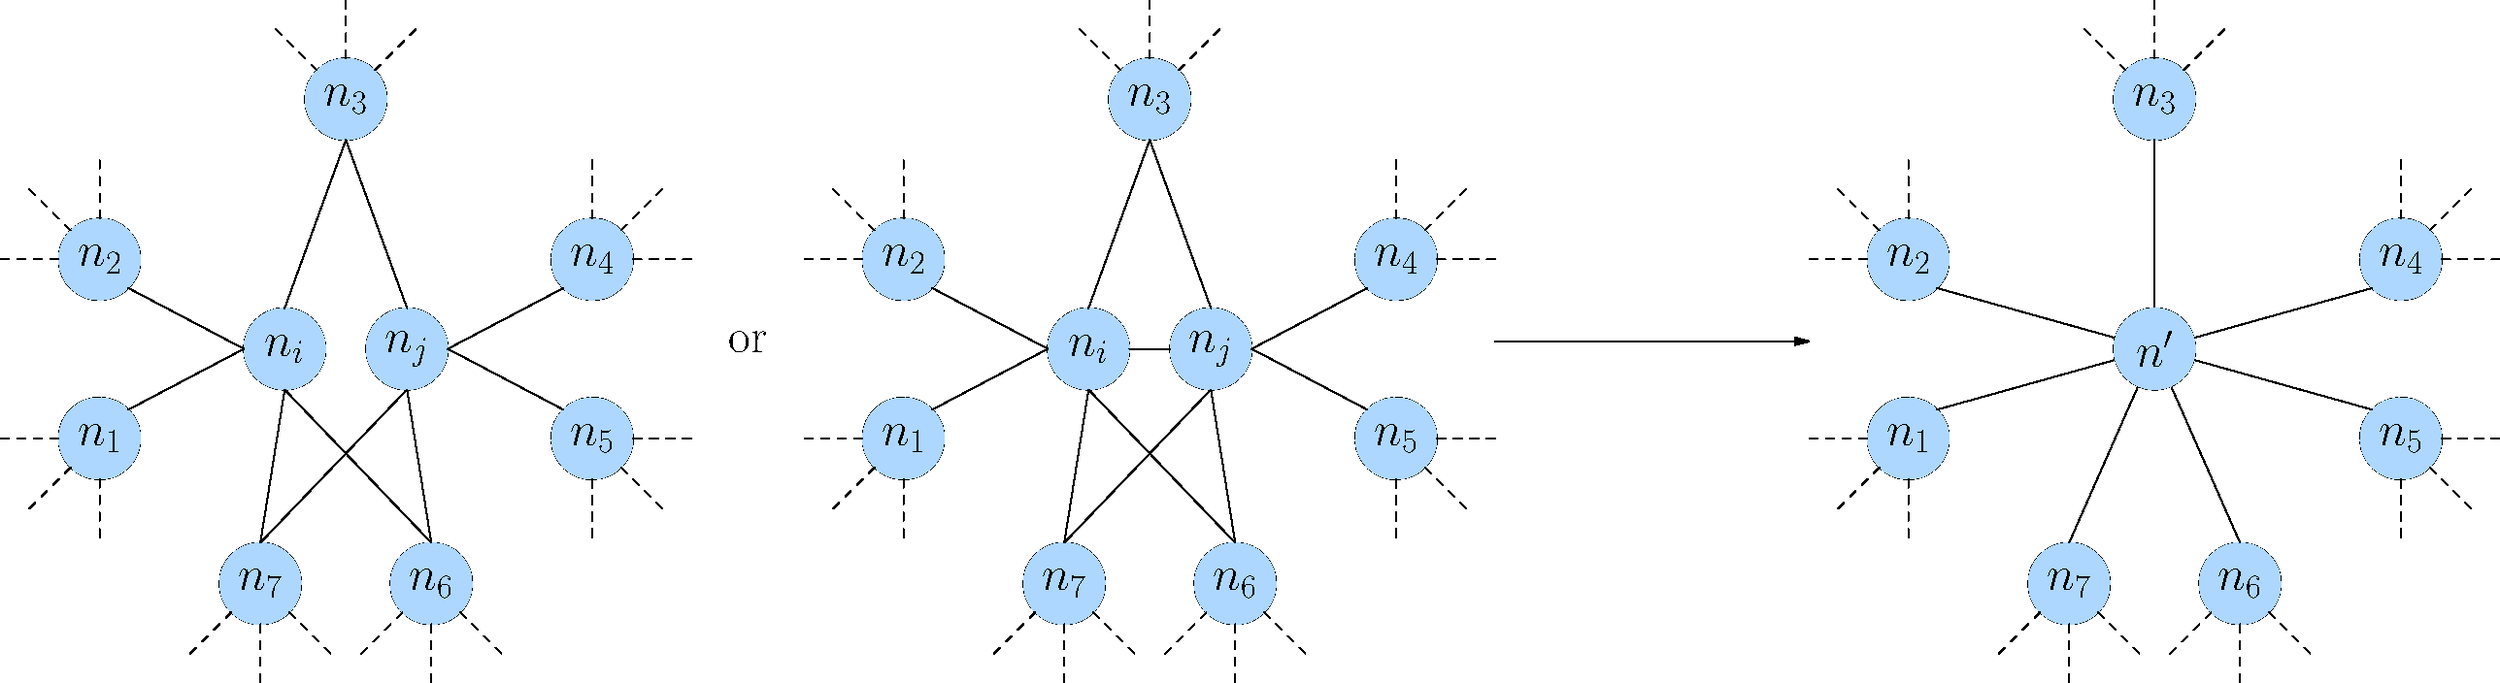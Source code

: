 size(40cm, 0);
unitsize(30, 0);
defaultpen(fontsize(24pt));


real rsize = 0.7;
real shiftUnit = 3;
pen fillblockpen = rgb(156,194,230);
pen notexistpen = dashed;

path getCirclePath(pair pos=(0,0))
{
    path pt_circle = circle(pos, rsize);
    return pt_circle;
}

picture labelNode(path pthNode, string s)
{
    picture pic;
    draw(pic, pthNode);
    fill(pic, pthNode, fillblockpen);
    pair ptCenter = midpoint(point(pthNode, 0)--point(pthNode, size(pthNode)-2));
    label(pic, s, ptCenter);
    return pic;
}

pair getCircleCenter(path pthCircle)
{
    pair ptCenter;
    ptCenter = midpoint(point(pthCircle, 0)--point(pthCircle, size(pthCircle)-2));
    return ptCenter;
}

pair getPointOfCircle(path circlePth, pair dir)
{
    pair ptDst;
    pair ptCenter = getCircleCenter(circlePth);
    //dot(ptCenter, darkblue);
    ptDst = intersectionpoint(circlePth, ptCenter--shift(ptCenter)*dir); 
    return ptDst;
}

picture drawLinesOutSpace(path circlePth, pair dir)
{
    picture pic;
//----------draw lines to out space
    pair ptMid = getPointOfCircle(circlePth, dir);
    pair ptLeft = getPointOfCircle(circlePth, rotate(45)*dir);
    pair ptRight = getPointOfCircle(circlePth, rotate(-45)*dir);

    // dot(ptNjL--ptNjM--ptNjR, red);

    draw(pic, ptMid--shift(ptMid)*dir, dashed);
    draw(pic, ptLeft--shift(ptLeft)*rotate(45)*dir, dashed);
    draw(pic, ptRight--shift(ptRight)*rotate(-45)*dir, dashed); 
    return pic;   
}

picture getNodes1Picture()
{
    picture pic;
    real xShiftUnit = 1*shiftUnit;
    real yshiftUnit = -1.1*shiftUnit;

    path ni = getCirclePath((-0.35xShiftUnit, 0));
    path nj = getCirclePath((0.35xShiftUnit, 0));
    picture niPic = labelNode(ni, "$n_i$");
    add(pic, niPic);
    picture njPic = labelNode(nj, "$n_j$");
    add(pic, njPic);

    path n1 = rotate(20)*shift(-1.5xShiftUnit, 0)*getCirclePath((0,0));
    path n2 = rotate(-20)*shift(-1.5xShiftUnit, 0)*getCirclePath((0,0));
    picture n1Pic = labelNode(n1, "$n_1$");
    add(pic, n1Pic);
    picture n2Pic = labelNode(n2, "$n_2$");
    add(pic, n2Pic);

    add(pic, drawLinesOutSpace(n1, SW));
    add(pic, drawLinesOutSpace(n2, NW));

    path n3;
    pair ptN3Center = shift(0, -1.3yshiftUnit)*midpoint(getCircleCenter(ni)--getCircleCenter(nj));
    n3 = getCirclePath(ptN3Center);
    picture n3Pic = labelNode(n3, "$n_3$");
    add(pic, n3Pic);
    add(pic, drawLinesOutSpace(n3, N));

    path n4 = rotate(20)*shift(1.5xShiftUnit, 0)*getCirclePath((0,0));
    path n5 = rotate(-20)*shift(1.5xShiftUnit, 0)*getCirclePath((0,0));
    picture n4Pic = labelNode(n4, "$n_4$");
    add(pic, n4Pic);
    picture n5Pic = labelNode(n5, "$n_5$");
    add(pic, n5Pic);
    add(pic, drawLinesOutSpace(n4, NE));
    add(pic, drawLinesOutSpace(n5, SE));

    path n6 = rotate(20)*shift(0, 1.3yshiftUnit)*getCirclePath((0,0));
    path n7 = rotate(-20)*shift(0, 1.3yshiftUnit)*getCirclePath((0,0));
    picture n6Pic = labelNode(n6, "$n_6$");
    add(pic, n6Pic);
    picture n7Pic = labelNode(n7, "$n_7$");
    add(pic, n7Pic);
    add(pic, drawLinesOutSpace(n6, S));
    add(pic, drawLinesOutSpace(n7, S));

    //draw lines between nodes
    pair ptN1 = getPointOfCircle(n1, NE);
    pair ptNiL = getPointOfCircle(ni, W);
    draw(pic, ptN1--ptNiL);

    pair ptN7 = getPointOfCircle(n7, N);
    pair ptNiD = getPointOfCircle(ni, S);
    draw(pic, ptN7--ptNiD);

    pair ptN2 = getPointOfCircle(n2, SE);
    draw(pic, ptN2--ptNiL);

    pair ptNiU = getPointOfCircle(ni, N);
    pair ptN3 = getPointOfCircle(n3, S);
    draw(pic, ptN3--ptNiU);

    pair ptNjU = getPointOfCircle(nj, N);
    draw(pic, ptN3--ptNjU);

    pair ptNjR = getPointOfCircle(nj, E);
    pair ptN4 = getPointOfCircle(n4, SW);
    draw(pic, ptN4--ptNjR);

    pair ptN5 = getPointOfCircle(n5, NW);
    draw(pic, ptN5--ptNjR);

    pair ptNjD = getPointOfCircle(nj, S);
    pair ptN6 = getPointOfCircle(n6, N);
    
    draw(pic, ptN6--ptNjD);
    draw(pic, ptN6--ptNiD);
    draw(pic, ptN7--ptNjD);



    return pic;
}


picture getNodes2Picture()
{
    picture pic;
    real xShiftUnit = 1*shiftUnit;
    real yshiftUnit = -1.1*shiftUnit;

    path ni = getCirclePath((-0.35xShiftUnit, 0));
    path nj = getCirclePath((0.35xShiftUnit, 0));
    picture niPic = labelNode(ni, "$n_i$");
    add(pic, niPic);
    picture njPic = labelNode(nj, "$n_j$");
    add(pic, njPic);

    path n1 = rotate(20)*shift(-1.5xShiftUnit, 0)*getCirclePath((0,0));
    path n2 = rotate(-20)*shift(-1.5xShiftUnit, 0)*getCirclePath((0,0));
    picture n1Pic = labelNode(n1, "$n_1$");
    add(pic, n1Pic);
    picture n2Pic = labelNode(n2, "$n_2$");
    add(pic, n2Pic);

    add(pic, drawLinesOutSpace(n1, SW));
    add(pic, drawLinesOutSpace(n2, NW));

    path n3;
    pair ptN3Center = shift(0, -1.3yshiftUnit)*midpoint(getCircleCenter(ni)--getCircleCenter(nj));
    n3 = getCirclePath(ptN3Center);
    picture n3Pic = labelNode(n3, "$n_3$");
    add(pic, n3Pic);
    add(pic, drawLinesOutSpace(n3, N));

    path n4 = rotate(20)*shift(1.5xShiftUnit, 0)*getCirclePath((0,0));
    path n5 = rotate(-20)*shift(1.5xShiftUnit, 0)*getCirclePath((0,0));
    picture n4Pic = labelNode(n4, "$n_4$");
    add(pic, n4Pic);
    picture n5Pic = labelNode(n5, "$n_5$");
    add(pic, n5Pic);
    add(pic, drawLinesOutSpace(n4, NE));
    add(pic, drawLinesOutSpace(n5, SE));

    path n6 = rotate(20)*shift(0, 1.3yshiftUnit)*getCirclePath((0,0));
    path n7 = rotate(-20)*shift(0, 1.3yshiftUnit)*getCirclePath((0,0));
    picture n6Pic = labelNode(n6, "$n_6$");
    add(pic, n6Pic);
    picture n7Pic = labelNode(n7, "$n_7$");
    add(pic, n7Pic);
    add(pic, drawLinesOutSpace(n6, S));
    add(pic, drawLinesOutSpace(n7, S));

    //draw lines between nodes
    pair ptNiR = getPointOfCircle(ni, E);
    pair ptNjL = getPointOfCircle(nj , W);
    draw(pic, ptNiR--ptNjL);

    pair ptN1 = getPointOfCircle(n1, NE);
    pair ptNiL = getPointOfCircle(ni, W);
    draw(pic, ptN1--ptNiL);

    pair ptN7 = getPointOfCircle(n7, N);
    pair ptNiD = getPointOfCircle(ni, S);
    draw(pic, ptN7--ptNiD);

    pair ptN2 = getPointOfCircle(n2, SE);
    draw(pic, ptN2--ptNiL);

    pair ptNiU = getPointOfCircle(ni, N);
    pair ptN3 = getPointOfCircle(n3, S);
    draw(pic, ptN3--ptNiU);

    pair ptNjU = getPointOfCircle(nj, N);
    draw(pic, ptN3--ptNjU);

    pair ptNjR = getPointOfCircle(nj, E);
    pair ptN4 = getPointOfCircle(n4, SW);
    draw(pic, ptN4--ptNjR);

    pair ptN5 = getPointOfCircle(n5, NW);
    draw(pic, ptN5--ptNjR);

    pair ptNjD = getPointOfCircle(nj, S);
    pair ptN6 = getPointOfCircle(n6, N);
    
    draw(pic, ptN6--ptNjD);
    draw(pic, ptN6--ptNiD);
    draw(pic, ptN7--ptNjD);

    return pic;
}

picture getNodes3Picture()
{
    picture pic;
    real xShiftUnit = 1*shiftUnit;
    real yshiftUnit = -1.1*shiftUnit;

    path nPrime = getCirclePath((0, 0));

    path n1 = rotate(20)*shift(-1.5xShiftUnit, 0)*getCirclePath((0,0));
    path n2 = rotate(-20)*shift(-1.5xShiftUnit, 0)*getCirclePath((0,0));
    picture n1Pic = labelNode(n1, "$n_1$");
    add(pic, n1Pic);
    picture n2Pic = labelNode(n2, "$n_2$");
    add(pic, n2Pic);

    add(pic, drawLinesOutSpace(n1, SW));
    add(pic, drawLinesOutSpace(n2, NW));

    path n3;
    pair ptN3Center = shift(0, -1.3yshiftUnit)*midpoint(getCircleCenter(nPrime));
    n3 = getCirclePath(ptN3Center);
    picture n3Pic = labelNode(n3, "$n_3$");
    add(pic, n3Pic);
    add(pic, drawLinesOutSpace(n3, N));

    path n4 = rotate(20)*shift(1.5xShiftUnit, 0)*getCirclePath((0,0));
    path n5 = rotate(-20)*shift(1.5xShiftUnit, 0)*getCirclePath((0,0));
    picture n4Pic = labelNode(n4, "$n_4$");
    add(pic, n4Pic);
    picture n5Pic = labelNode(n5, "$n_5$");
    add(pic, n5Pic);
    add(pic, drawLinesOutSpace(n4, NE));
    add(pic, drawLinesOutSpace(n5, SE));

    path n6 = rotate(20)*shift(0, 1.3yshiftUnit)*getCirclePath((0,0));
    path n7 = rotate(-20)*shift(0, 1.3yshiftUnit)*getCirclePath((0,0));
    picture n6Pic = labelNode(n6, "$n_6$");
    add(pic, n6Pic);
    picture n7Pic = labelNode(n7, "$n_7$");
    add(pic, n7Pic);
    add(pic, drawLinesOutSpace(n6, S));
    add(pic, drawLinesOutSpace(n7, S));

    //draw lines between nodes
    pair nPrimeCenter = getCircleCenter(nPrime);

    pair ptN1 = getPointOfCircle(n1, NE);
    draw(pic, ptN1--nPrimeCenter);

    pair ptN7 = getPointOfCircle(n7, N);
    draw(pic, ptN7--nPrimeCenter);

    pair ptN2 = getPointOfCircle(n2, SE);
    draw(pic, ptN2--nPrimeCenter);

    pair ptN3 = getPointOfCircle(n3, S);
    draw(pic, ptN3--nPrimeCenter);

    draw(pic, ptN3--nPrimeCenter);

    pair ptN4 = getPointOfCircle(n4, SW);
    draw(pic, ptN4--nPrimeCenter);

    pair ptN5 = getPointOfCircle(n5, NW);
    draw(pic, ptN5--nPrimeCenter);

    pair ptN6 = getPointOfCircle(n6, N);
    
    draw(pic, ptN6--nPrimeCenter);
    draw(pic, ptN7--nPrimeCenter);

    picture nPrimePic = labelNode(nPrime, "$n^{\prime}$");
    add(pic, nPrimePic);
    return pic;
}

real picShiftUnit = 2.3shiftUnit;
picture nodes1Pic = shift(-picShiftUnit, 0)*getNodes1Picture();
add(nodes1Pic);
picture nodes2Pic = shift(picShiftUnit, 0)*getNodes2Picture();
add(nodes2Pic);
picture nodes3Pic = shift(3.5picShiftUnit, 0)*getNodes3Picture();
add(nodes3Pic);

label("or", midpoint(point(nodes1Pic, E)--point(nodes2Pic, W)));
draw(point(nodes2Pic, E)--point(nodes3Pic, W), Arrow);